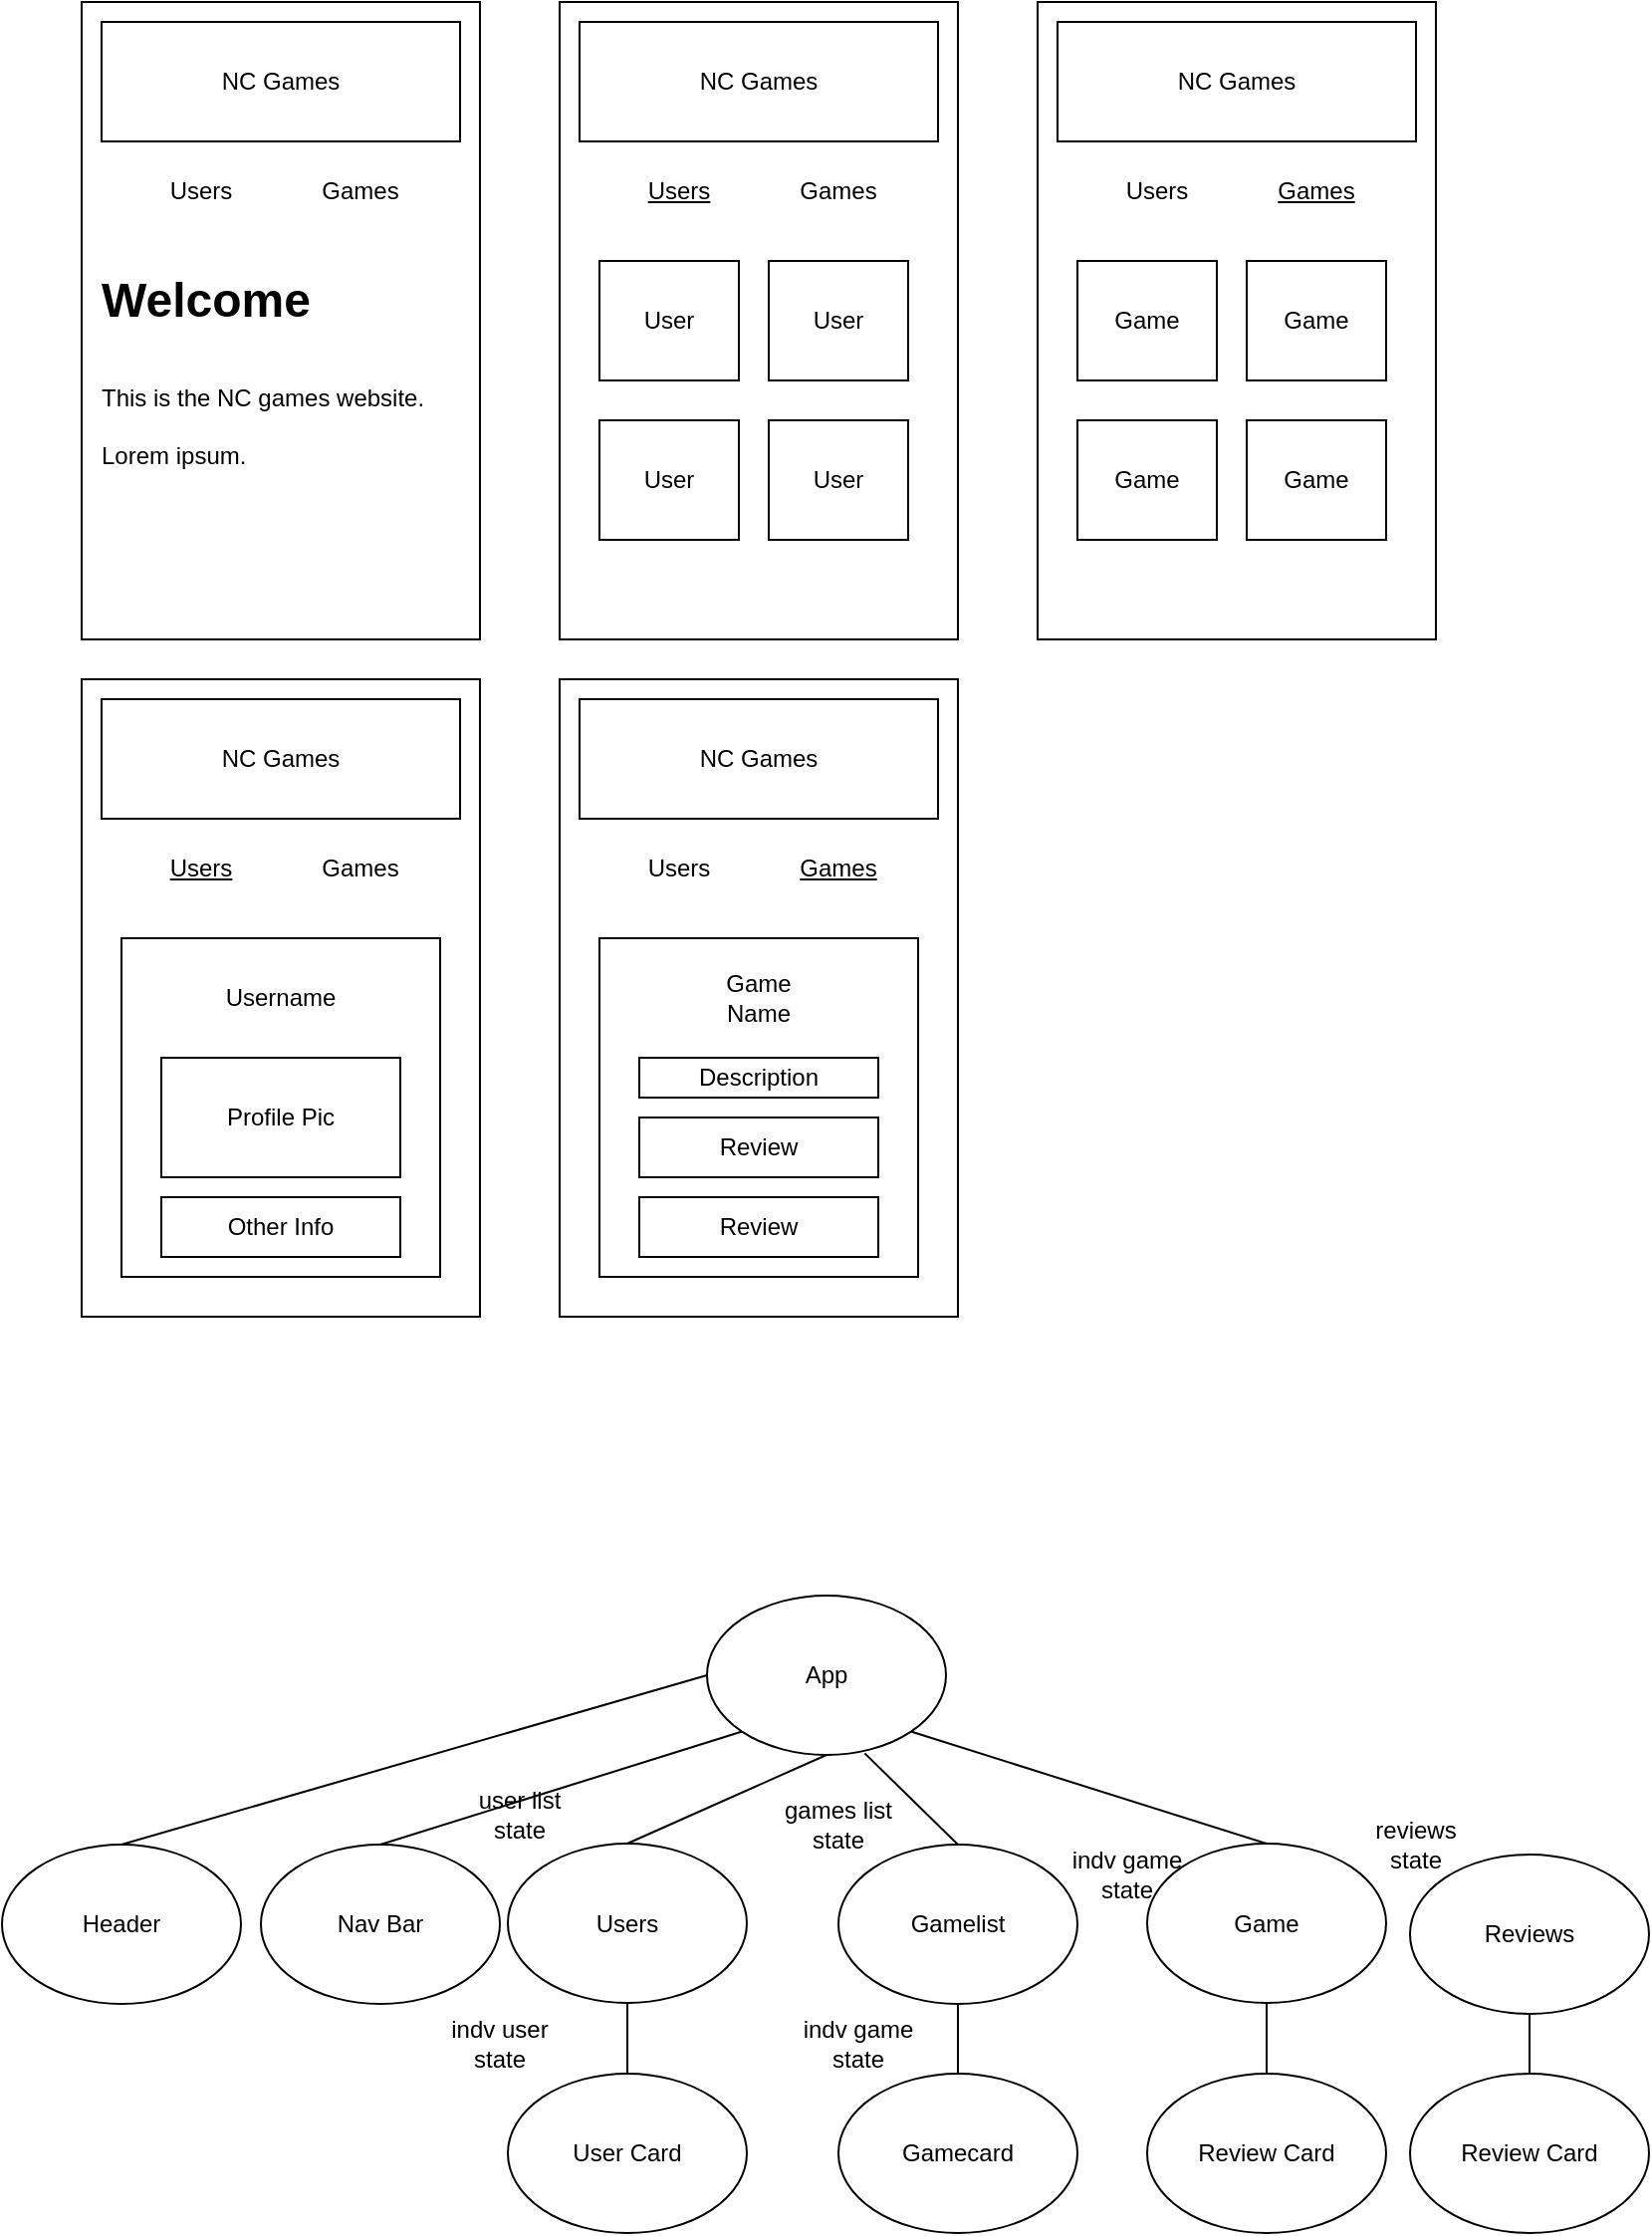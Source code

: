 <mxfile version="20.3.6" type="device"><diagram id="kC-lcXIbs24RqPDUW5W5" name="Page-1"><mxGraphModel dx="1038" dy="548" grid="1" gridSize="10" guides="1" tooltips="1" connect="1" arrows="1" fold="1" page="1" pageScale="1" pageWidth="827" pageHeight="1169" math="0" shadow="0"><root><mxCell id="0"/><mxCell id="1" parent="0"/><mxCell id="IQrvaePTWhZojoOhH8Gy-1" value="" style="rounded=0;whiteSpace=wrap;html=1;" vertex="1" parent="1"><mxGeometry x="40" y="40" width="200" height="320" as="geometry"/></mxCell><mxCell id="IQrvaePTWhZojoOhH8Gy-2" value="" style="rounded=0;whiteSpace=wrap;html=1;" vertex="1" parent="1"><mxGeometry x="50" y="50" width="180" height="60" as="geometry"/></mxCell><mxCell id="IQrvaePTWhZojoOhH8Gy-3" value="NC Games" style="text;html=1;strokeColor=none;fillColor=none;align=center;verticalAlign=middle;whiteSpace=wrap;rounded=0;" vertex="1" parent="1"><mxGeometry x="70" y="65" width="140" height="30" as="geometry"/></mxCell><mxCell id="IQrvaePTWhZojoOhH8Gy-4" value="Users" style="text;html=1;strokeColor=none;fillColor=none;align=center;verticalAlign=middle;whiteSpace=wrap;rounded=0;" vertex="1" parent="1"><mxGeometry x="70" y="120" width="60" height="30" as="geometry"/></mxCell><mxCell id="IQrvaePTWhZojoOhH8Gy-6" value="Games" style="text;html=1;strokeColor=none;fillColor=none;align=center;verticalAlign=middle;whiteSpace=wrap;rounded=0;" vertex="1" parent="1"><mxGeometry x="150" y="120" width="60" height="30" as="geometry"/></mxCell><mxCell id="IQrvaePTWhZojoOhH8Gy-15" value="" style="rounded=0;whiteSpace=wrap;html=1;" vertex="1" parent="1"><mxGeometry x="280" y="40" width="200" height="320" as="geometry"/></mxCell><mxCell id="IQrvaePTWhZojoOhH8Gy-16" value="" style="rounded=0;whiteSpace=wrap;html=1;" vertex="1" parent="1"><mxGeometry x="290" y="50" width="180" height="60" as="geometry"/></mxCell><mxCell id="IQrvaePTWhZojoOhH8Gy-17" value="NC Games" style="text;html=1;strokeColor=none;fillColor=none;align=center;verticalAlign=middle;whiteSpace=wrap;rounded=0;" vertex="1" parent="1"><mxGeometry x="310" y="65" width="140" height="30" as="geometry"/></mxCell><mxCell id="IQrvaePTWhZojoOhH8Gy-18" value="Users" style="text;html=1;strokeColor=none;fillColor=none;align=center;verticalAlign=middle;whiteSpace=wrap;rounded=0;fontStyle=4" vertex="1" parent="1"><mxGeometry x="310" y="120" width="60" height="30" as="geometry"/></mxCell><mxCell id="IQrvaePTWhZojoOhH8Gy-19" value="Games" style="text;html=1;strokeColor=none;fillColor=none;align=center;verticalAlign=middle;whiteSpace=wrap;rounded=0;" vertex="1" parent="1"><mxGeometry x="390" y="120" width="60" height="30" as="geometry"/></mxCell><mxCell id="IQrvaePTWhZojoOhH8Gy-20" value="" style="rounded=0;whiteSpace=wrap;html=1;" vertex="1" parent="1"><mxGeometry x="300" y="170" width="70" height="60" as="geometry"/></mxCell><mxCell id="IQrvaePTWhZojoOhH8Gy-21" value="User" style="text;html=1;strokeColor=none;fillColor=none;align=center;verticalAlign=middle;whiteSpace=wrap;rounded=0;" vertex="1" parent="1"><mxGeometry x="305" y="185" width="60" height="30" as="geometry"/></mxCell><mxCell id="IQrvaePTWhZojoOhH8Gy-22" value="" style="rounded=0;whiteSpace=wrap;html=1;" vertex="1" parent="1"><mxGeometry x="385" y="170" width="70" height="60" as="geometry"/></mxCell><mxCell id="IQrvaePTWhZojoOhH8Gy-23" value="User" style="text;html=1;strokeColor=none;fillColor=none;align=center;verticalAlign=middle;whiteSpace=wrap;rounded=0;" vertex="1" parent="1"><mxGeometry x="390" y="185" width="60" height="30" as="geometry"/></mxCell><mxCell id="IQrvaePTWhZojoOhH8Gy-24" value="" style="rounded=0;whiteSpace=wrap;html=1;" vertex="1" parent="1"><mxGeometry x="300" y="250" width="70" height="60" as="geometry"/></mxCell><mxCell id="IQrvaePTWhZojoOhH8Gy-25" value="User" style="text;html=1;strokeColor=none;fillColor=none;align=center;verticalAlign=middle;whiteSpace=wrap;rounded=0;" vertex="1" parent="1"><mxGeometry x="305" y="265" width="60" height="30" as="geometry"/></mxCell><mxCell id="IQrvaePTWhZojoOhH8Gy-26" value="" style="rounded=0;whiteSpace=wrap;html=1;" vertex="1" parent="1"><mxGeometry x="385" y="250" width="70" height="60" as="geometry"/></mxCell><mxCell id="IQrvaePTWhZojoOhH8Gy-27" value="User" style="text;html=1;strokeColor=none;fillColor=none;align=center;verticalAlign=middle;whiteSpace=wrap;rounded=0;" vertex="1" parent="1"><mxGeometry x="390" y="265" width="60" height="30" as="geometry"/></mxCell><mxCell id="IQrvaePTWhZojoOhH8Gy-28" value="" style="rounded=0;whiteSpace=wrap;html=1;" vertex="1" parent="1"><mxGeometry x="520" y="40" width="200" height="320" as="geometry"/></mxCell><mxCell id="IQrvaePTWhZojoOhH8Gy-29" value="" style="rounded=0;whiteSpace=wrap;html=1;" vertex="1" parent="1"><mxGeometry x="530" y="50" width="180" height="60" as="geometry"/></mxCell><mxCell id="IQrvaePTWhZojoOhH8Gy-30" value="NC Games" style="text;html=1;strokeColor=none;fillColor=none;align=center;verticalAlign=middle;whiteSpace=wrap;rounded=0;" vertex="1" parent="1"><mxGeometry x="550" y="65" width="140" height="30" as="geometry"/></mxCell><mxCell id="IQrvaePTWhZojoOhH8Gy-31" value="Users" style="text;html=1;strokeColor=none;fillColor=none;align=center;verticalAlign=middle;whiteSpace=wrap;rounded=0;fontStyle=0" vertex="1" parent="1"><mxGeometry x="550" y="120" width="60" height="30" as="geometry"/></mxCell><mxCell id="IQrvaePTWhZojoOhH8Gy-32" value="Games" style="text;html=1;strokeColor=none;fillColor=none;align=center;verticalAlign=middle;whiteSpace=wrap;rounded=0;fontStyle=4" vertex="1" parent="1"><mxGeometry x="630" y="120" width="60" height="30" as="geometry"/></mxCell><mxCell id="IQrvaePTWhZojoOhH8Gy-33" value="" style="rounded=0;whiteSpace=wrap;html=1;" vertex="1" parent="1"><mxGeometry x="540" y="170" width="70" height="60" as="geometry"/></mxCell><mxCell id="IQrvaePTWhZojoOhH8Gy-34" value="Game" style="text;html=1;strokeColor=none;fillColor=none;align=center;verticalAlign=middle;whiteSpace=wrap;rounded=0;" vertex="1" parent="1"><mxGeometry x="545" y="185" width="60" height="30" as="geometry"/></mxCell><mxCell id="IQrvaePTWhZojoOhH8Gy-35" value="" style="rounded=0;whiteSpace=wrap;html=1;" vertex="1" parent="1"><mxGeometry x="625" y="170" width="70" height="60" as="geometry"/></mxCell><mxCell id="IQrvaePTWhZojoOhH8Gy-36" value="Game" style="text;html=1;strokeColor=none;fillColor=none;align=center;verticalAlign=middle;whiteSpace=wrap;rounded=0;" vertex="1" parent="1"><mxGeometry x="630" y="185" width="60" height="30" as="geometry"/></mxCell><mxCell id="IQrvaePTWhZojoOhH8Gy-37" value="" style="rounded=0;whiteSpace=wrap;html=1;" vertex="1" parent="1"><mxGeometry x="540" y="250" width="70" height="60" as="geometry"/></mxCell><mxCell id="IQrvaePTWhZojoOhH8Gy-38" value="Game" style="text;html=1;strokeColor=none;fillColor=none;align=center;verticalAlign=middle;whiteSpace=wrap;rounded=0;" vertex="1" parent="1"><mxGeometry x="545" y="265" width="60" height="30" as="geometry"/></mxCell><mxCell id="IQrvaePTWhZojoOhH8Gy-39" value="" style="rounded=0;whiteSpace=wrap;html=1;" vertex="1" parent="1"><mxGeometry x="625" y="250" width="70" height="60" as="geometry"/></mxCell><mxCell id="IQrvaePTWhZojoOhH8Gy-40" value="Game" style="text;html=1;strokeColor=none;fillColor=none;align=center;verticalAlign=middle;whiteSpace=wrap;rounded=0;" vertex="1" parent="1"><mxGeometry x="630" y="265" width="60" height="30" as="geometry"/></mxCell><mxCell id="IQrvaePTWhZojoOhH8Gy-41" value="App" style="ellipse;whiteSpace=wrap;html=1;" vertex="1" parent="1"><mxGeometry x="354" y="840" width="120" height="80" as="geometry"/></mxCell><mxCell id="IQrvaePTWhZojoOhH8Gy-42" value="Header" style="ellipse;whiteSpace=wrap;html=1;" vertex="1" parent="1"><mxGeometry y="965" width="120" height="80" as="geometry"/></mxCell><mxCell id="IQrvaePTWhZojoOhH8Gy-43" value="Nav Bar" style="ellipse;whiteSpace=wrap;html=1;" vertex="1" parent="1"><mxGeometry x="130" y="965" width="120" height="80" as="geometry"/></mxCell><mxCell id="IQrvaePTWhZojoOhH8Gy-44" value="" style="endArrow=none;html=1;rounded=0;entryX=0;entryY=0.5;entryDx=0;entryDy=0;exitX=0.5;exitY=0;exitDx=0;exitDy=0;" edge="1" parent="1" source="IQrvaePTWhZojoOhH8Gy-42" target="IQrvaePTWhZojoOhH8Gy-41"><mxGeometry width="50" height="50" relative="1" as="geometry"><mxPoint x="390" y="1030" as="sourcePoint"/><mxPoint x="440" y="980" as="targetPoint"/></mxGeometry></mxCell><mxCell id="IQrvaePTWhZojoOhH8Gy-45" value="" style="endArrow=none;html=1;rounded=0;entryX=0;entryY=1;entryDx=0;entryDy=0;exitX=0.5;exitY=0;exitDx=0;exitDy=0;" edge="1" parent="1" source="IQrvaePTWhZojoOhH8Gy-43" target="IQrvaePTWhZojoOhH8Gy-41"><mxGeometry width="50" height="50" relative="1" as="geometry"><mxPoint x="390" y="1030" as="sourcePoint"/><mxPoint x="440" y="980" as="targetPoint"/></mxGeometry></mxCell><mxCell id="IQrvaePTWhZojoOhH8Gy-46" value="Users" style="ellipse;whiteSpace=wrap;html=1;" vertex="1" parent="1"><mxGeometry x="254" y="964.5" width="120" height="80" as="geometry"/></mxCell><mxCell id="IQrvaePTWhZojoOhH8Gy-47" value="User Card" style="ellipse;whiteSpace=wrap;html=1;" vertex="1" parent="1"><mxGeometry x="254" y="1080" width="120" height="80" as="geometry"/></mxCell><mxCell id="IQrvaePTWhZojoOhH8Gy-48" value="Gamelist" style="ellipse;whiteSpace=wrap;html=1;" vertex="1" parent="1"><mxGeometry x="420" y="965" width="120" height="80" as="geometry"/></mxCell><mxCell id="IQrvaePTWhZojoOhH8Gy-49" value="Gamecard" style="ellipse;whiteSpace=wrap;html=1;" vertex="1" parent="1"><mxGeometry x="420" y="1080" width="120" height="80" as="geometry"/></mxCell><mxCell id="IQrvaePTWhZojoOhH8Gy-50" value="Game" style="ellipse;whiteSpace=wrap;html=1;" vertex="1" parent="1"><mxGeometry x="575" y="964.5" width="120" height="80" as="geometry"/></mxCell><mxCell id="IQrvaePTWhZojoOhH8Gy-51" value="" style="endArrow=none;html=1;rounded=0;exitX=0.5;exitY=0;exitDx=0;exitDy=0;entryX=0.5;entryY=1;entryDx=0;entryDy=0;" edge="1" parent="1" source="IQrvaePTWhZojoOhH8Gy-47" target="IQrvaePTWhZojoOhH8Gy-46"><mxGeometry width="50" height="50" relative="1" as="geometry"><mxPoint x="290" y="1030" as="sourcePoint"/><mxPoint x="340" y="980" as="targetPoint"/></mxGeometry></mxCell><mxCell id="IQrvaePTWhZojoOhH8Gy-52" value="" style="endArrow=none;html=1;rounded=0;entryX=0.5;entryY=1;entryDx=0;entryDy=0;exitX=0.5;exitY=0;exitDx=0;exitDy=0;" edge="1" parent="1" source="IQrvaePTWhZojoOhH8Gy-46" target="IQrvaePTWhZojoOhH8Gy-41"><mxGeometry width="50" height="50" relative="1" as="geometry"><mxPoint x="390" y="1030" as="sourcePoint"/><mxPoint x="440" y="980" as="targetPoint"/></mxGeometry></mxCell><mxCell id="IQrvaePTWhZojoOhH8Gy-53" value="" style="endArrow=none;html=1;rounded=0;entryX=1;entryY=1;entryDx=0;entryDy=0;exitX=0.5;exitY=0;exitDx=0;exitDy=0;" edge="1" parent="1" source="IQrvaePTWhZojoOhH8Gy-50" target="IQrvaePTWhZojoOhH8Gy-41"><mxGeometry width="50" height="50" relative="1" as="geometry"><mxPoint x="390" y="1030" as="sourcePoint"/><mxPoint x="440" y="980" as="targetPoint"/></mxGeometry></mxCell><mxCell id="IQrvaePTWhZojoOhH8Gy-54" value="" style="endArrow=none;html=1;rounded=0;exitX=0.66;exitY=0.99;exitDx=0;exitDy=0;entryX=0.5;entryY=0;entryDx=0;entryDy=0;exitPerimeter=0;" edge="1" parent="1" source="IQrvaePTWhZojoOhH8Gy-41" target="IQrvaePTWhZojoOhH8Gy-48"><mxGeometry width="50" height="50" relative="1" as="geometry"><mxPoint x="500" y="960" as="sourcePoint"/><mxPoint x="550" y="910" as="targetPoint"/></mxGeometry></mxCell><mxCell id="IQrvaePTWhZojoOhH8Gy-55" value="Review Card" style="ellipse;whiteSpace=wrap;html=1;" vertex="1" parent="1"><mxGeometry x="575" y="1080" width="120" height="80" as="geometry"/></mxCell><mxCell id="IQrvaePTWhZojoOhH8Gy-56" value="" style="endArrow=none;html=1;rounded=0;entryX=0.5;entryY=1;entryDx=0;entryDy=0;exitX=0.5;exitY=0;exitDx=0;exitDy=0;" edge="1" parent="1" source="IQrvaePTWhZojoOhH8Gy-49" target="IQrvaePTWhZojoOhH8Gy-48"><mxGeometry width="50" height="50" relative="1" as="geometry"><mxPoint x="370" y="1100" as="sourcePoint"/><mxPoint x="420" y="1050" as="targetPoint"/></mxGeometry></mxCell><mxCell id="IQrvaePTWhZojoOhH8Gy-57" value="" style="endArrow=none;html=1;rounded=0;entryX=0.5;entryY=1;entryDx=0;entryDy=0;exitX=0.5;exitY=0;exitDx=0;exitDy=0;" edge="1" parent="1" source="IQrvaePTWhZojoOhH8Gy-55" target="IQrvaePTWhZojoOhH8Gy-50"><mxGeometry width="50" height="50" relative="1" as="geometry"><mxPoint x="655" y="1080" as="sourcePoint"/><mxPoint x="655" y="1045" as="targetPoint"/></mxGeometry></mxCell><mxCell id="IQrvaePTWhZojoOhH8Gy-58" value="" style="rounded=0;whiteSpace=wrap;html=1;" vertex="1" parent="1"><mxGeometry x="40" y="380" width="200" height="320" as="geometry"/></mxCell><mxCell id="IQrvaePTWhZojoOhH8Gy-59" value="" style="rounded=0;whiteSpace=wrap;html=1;" vertex="1" parent="1"><mxGeometry x="50" y="390" width="180" height="60" as="geometry"/></mxCell><mxCell id="IQrvaePTWhZojoOhH8Gy-60" value="NC Games" style="text;html=1;strokeColor=none;fillColor=none;align=center;verticalAlign=middle;whiteSpace=wrap;rounded=0;" vertex="1" parent="1"><mxGeometry x="70" y="405" width="140" height="30" as="geometry"/></mxCell><mxCell id="IQrvaePTWhZojoOhH8Gy-61" value="Users" style="text;html=1;strokeColor=none;fillColor=none;align=center;verticalAlign=middle;whiteSpace=wrap;rounded=0;fontStyle=4" vertex="1" parent="1"><mxGeometry x="70" y="460" width="60" height="30" as="geometry"/></mxCell><mxCell id="IQrvaePTWhZojoOhH8Gy-62" value="Games" style="text;html=1;strokeColor=none;fillColor=none;align=center;verticalAlign=middle;whiteSpace=wrap;rounded=0;" vertex="1" parent="1"><mxGeometry x="150" y="460" width="60" height="30" as="geometry"/></mxCell><mxCell id="IQrvaePTWhZojoOhH8Gy-71" value="" style="rounded=0;whiteSpace=wrap;html=1;" vertex="1" parent="1"><mxGeometry x="60" y="510" width="160" height="170" as="geometry"/></mxCell><mxCell id="IQrvaePTWhZojoOhH8Gy-72" value="Username" style="text;html=1;strokeColor=none;fillColor=none;align=center;verticalAlign=middle;whiteSpace=wrap;rounded=0;" vertex="1" parent="1"><mxGeometry x="110" y="525" width="60" height="30" as="geometry"/></mxCell><mxCell id="IQrvaePTWhZojoOhH8Gy-73" value="Profile Pic" style="rounded=0;whiteSpace=wrap;html=1;" vertex="1" parent="1"><mxGeometry x="80" y="570" width="120" height="60" as="geometry"/></mxCell><mxCell id="IQrvaePTWhZojoOhH8Gy-74" value="Other Info" style="rounded=0;whiteSpace=wrap;html=1;" vertex="1" parent="1"><mxGeometry x="80" y="640" width="120" height="30" as="geometry"/></mxCell><mxCell id="IQrvaePTWhZojoOhH8Gy-75" value="" style="rounded=0;whiteSpace=wrap;html=1;" vertex="1" parent="1"><mxGeometry x="280" y="380" width="200" height="320" as="geometry"/></mxCell><mxCell id="IQrvaePTWhZojoOhH8Gy-76" value="" style="rounded=0;whiteSpace=wrap;html=1;" vertex="1" parent="1"><mxGeometry x="290" y="390" width="180" height="60" as="geometry"/></mxCell><mxCell id="IQrvaePTWhZojoOhH8Gy-77" value="NC Games" style="text;html=1;strokeColor=none;fillColor=none;align=center;verticalAlign=middle;whiteSpace=wrap;rounded=0;" vertex="1" parent="1"><mxGeometry x="310" y="405" width="140" height="30" as="geometry"/></mxCell><mxCell id="IQrvaePTWhZojoOhH8Gy-78" value="Users" style="text;html=1;strokeColor=none;fillColor=none;align=center;verticalAlign=middle;whiteSpace=wrap;rounded=0;fontStyle=0" vertex="1" parent="1"><mxGeometry x="310" y="460" width="60" height="30" as="geometry"/></mxCell><mxCell id="IQrvaePTWhZojoOhH8Gy-79" value="Games" style="text;html=1;strokeColor=none;fillColor=none;align=center;verticalAlign=middle;whiteSpace=wrap;rounded=0;fontStyle=4" vertex="1" parent="1"><mxGeometry x="390" y="460" width="60" height="30" as="geometry"/></mxCell><mxCell id="IQrvaePTWhZojoOhH8Gy-80" value="" style="rounded=0;whiteSpace=wrap;html=1;" vertex="1" parent="1"><mxGeometry x="300" y="510" width="160" height="170" as="geometry"/></mxCell><mxCell id="IQrvaePTWhZojoOhH8Gy-81" value="Game Name" style="text;html=1;strokeColor=none;fillColor=none;align=center;verticalAlign=middle;whiteSpace=wrap;rounded=0;" vertex="1" parent="1"><mxGeometry x="350" y="525" width="60" height="30" as="geometry"/></mxCell><mxCell id="IQrvaePTWhZojoOhH8Gy-82" value="Description" style="rounded=0;whiteSpace=wrap;html=1;" vertex="1" parent="1"><mxGeometry x="320" y="570" width="120" height="20" as="geometry"/></mxCell><mxCell id="IQrvaePTWhZojoOhH8Gy-83" value="Review" style="rounded=0;whiteSpace=wrap;html=1;" vertex="1" parent="1"><mxGeometry x="320" y="600" width="120" height="30" as="geometry"/></mxCell><mxCell id="IQrvaePTWhZojoOhH8Gy-93" value="Review" style="rounded=0;whiteSpace=wrap;html=1;" vertex="1" parent="1"><mxGeometry x="320" y="640" width="120" height="30" as="geometry"/></mxCell><mxCell id="IQrvaePTWhZojoOhH8Gy-94" value="&lt;h1&gt;&lt;span style=&quot;background-color: initial;&quot;&gt;Welcome&lt;/span&gt;&lt;/h1&gt;&lt;h1&gt;&lt;span style=&quot;background-color: initial; font-size: 12px; font-weight: normal;&quot;&gt;This is the NC games website. Lorem ipsum.&lt;/span&gt;&lt;br&gt;&lt;/h1&gt;" style="text;html=1;strokeColor=none;fillColor=none;spacing=5;spacingTop=-20;whiteSpace=wrap;overflow=hidden;rounded=0;" vertex="1" parent="1"><mxGeometry x="45" y="170" width="190" height="120" as="geometry"/></mxCell><mxCell id="IQrvaePTWhZojoOhH8Gy-95" value="user list state" style="text;html=1;strokeColor=none;fillColor=none;align=center;verticalAlign=middle;whiteSpace=wrap;rounded=0;" vertex="1" parent="1"><mxGeometry x="230" y="934.5" width="60" height="30" as="geometry"/></mxCell><mxCell id="IQrvaePTWhZojoOhH8Gy-96" value="indv user state" style="text;html=1;strokeColor=none;fillColor=none;align=center;verticalAlign=middle;whiteSpace=wrap;rounded=0;" vertex="1" parent="1"><mxGeometry x="220" y="1050" width="60" height="30" as="geometry"/></mxCell><mxCell id="IQrvaePTWhZojoOhH8Gy-97" value="games list state" style="text;html=1;strokeColor=none;fillColor=none;align=center;verticalAlign=middle;whiteSpace=wrap;rounded=0;" vertex="1" parent="1"><mxGeometry x="390" y="940" width="60" height="30" as="geometry"/></mxCell><mxCell id="IQrvaePTWhZojoOhH8Gy-98" value="indv game state" style="text;html=1;strokeColor=none;fillColor=none;align=center;verticalAlign=middle;whiteSpace=wrap;rounded=0;" vertex="1" parent="1"><mxGeometry x="400" y="1050" width="60" height="30" as="geometry"/></mxCell><mxCell id="IQrvaePTWhZojoOhH8Gy-99" value="indv game state" style="text;html=1;strokeColor=none;fillColor=none;align=center;verticalAlign=middle;whiteSpace=wrap;rounded=0;" vertex="1" parent="1"><mxGeometry x="535" y="964.5" width="60" height="30" as="geometry"/></mxCell><mxCell id="IQrvaePTWhZojoOhH8Gy-100" value="Reviews" style="ellipse;whiteSpace=wrap;html=1;" vertex="1" parent="1"><mxGeometry x="707" y="970" width="120" height="80" as="geometry"/></mxCell><mxCell id="IQrvaePTWhZojoOhH8Gy-101" value="Review Card" style="ellipse;whiteSpace=wrap;html=1;" vertex="1" parent="1"><mxGeometry x="707" y="1080" width="120" height="80" as="geometry"/></mxCell><mxCell id="IQrvaePTWhZojoOhH8Gy-102" value="" style="endArrow=none;html=1;rounded=0;entryX=0.5;entryY=1;entryDx=0;entryDy=0;exitX=0.5;exitY=0;exitDx=0;exitDy=0;" edge="1" parent="1" source="IQrvaePTWhZojoOhH8Gy-101" target="IQrvaePTWhZojoOhH8Gy-100"><mxGeometry width="50" height="50" relative="1" as="geometry"><mxPoint x="390" y="1000" as="sourcePoint"/><mxPoint x="440" y="950" as="targetPoint"/></mxGeometry></mxCell><mxCell id="IQrvaePTWhZojoOhH8Gy-104" value="reviews state" style="text;html=1;strokeColor=none;fillColor=none;align=center;verticalAlign=middle;whiteSpace=wrap;rounded=0;" vertex="1" parent="1"><mxGeometry x="680" y="950" width="60" height="30" as="geometry"/></mxCell></root></mxGraphModel></diagram></mxfile>